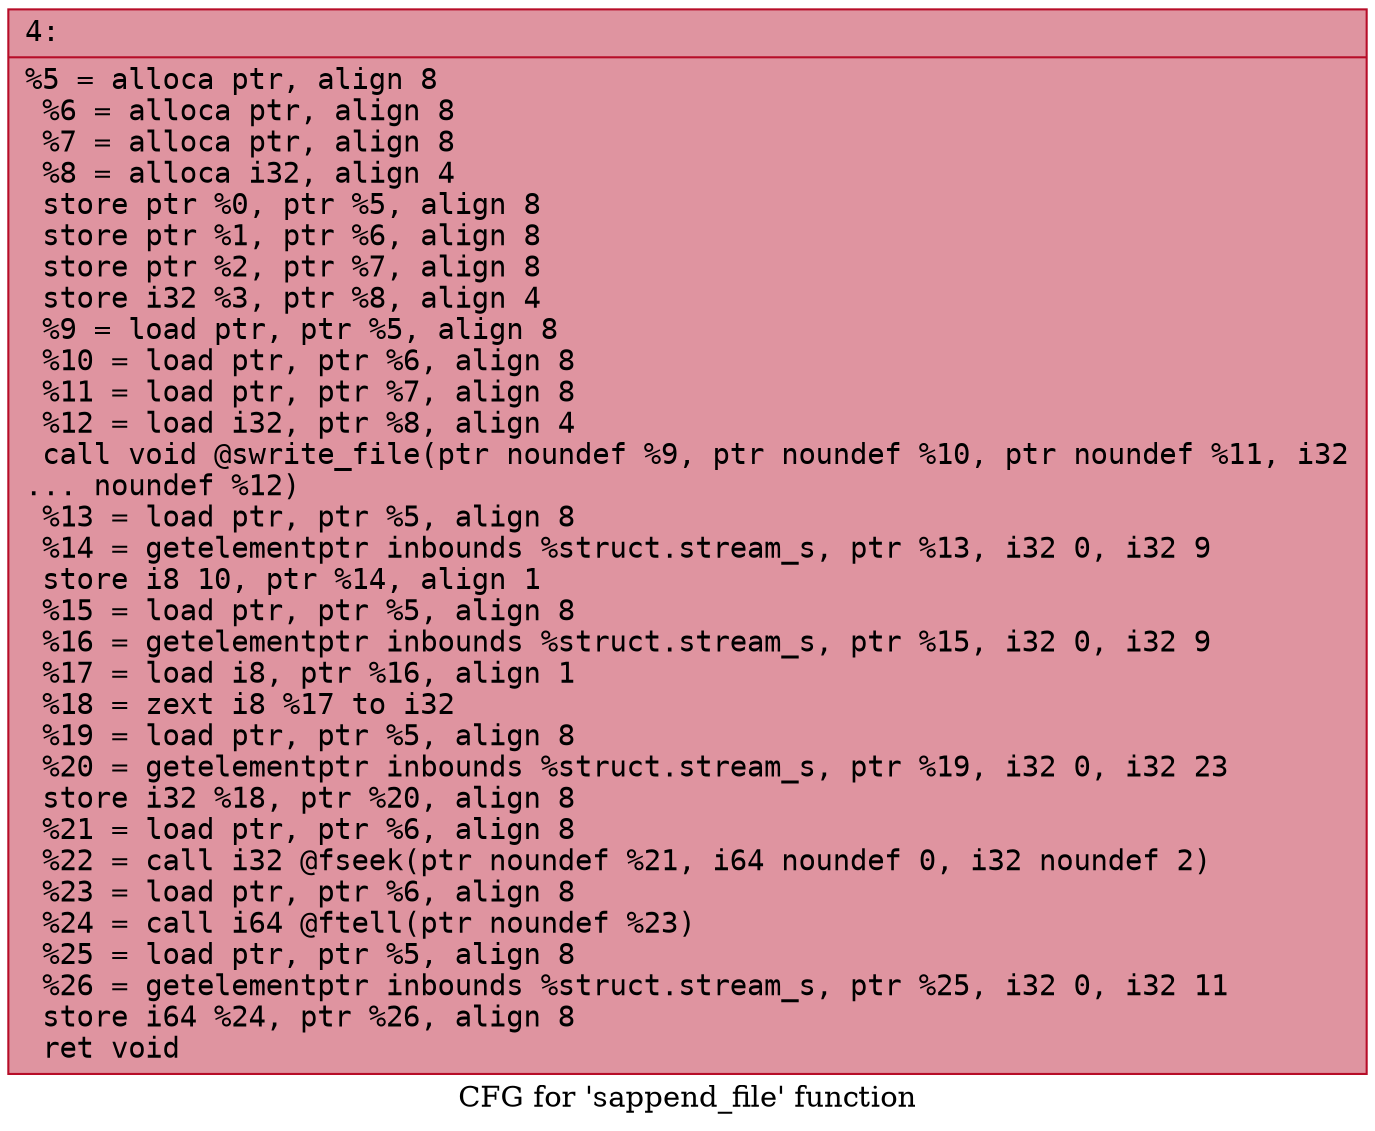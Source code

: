 digraph "CFG for 'sappend_file' function" {
	label="CFG for 'sappend_file' function";

	Node0x6000009a7750 [shape=record,color="#b70d28ff", style=filled, fillcolor="#b70d2870" fontname="Courier",label="{4:\l|  %5 = alloca ptr, align 8\l  %6 = alloca ptr, align 8\l  %7 = alloca ptr, align 8\l  %8 = alloca i32, align 4\l  store ptr %0, ptr %5, align 8\l  store ptr %1, ptr %6, align 8\l  store ptr %2, ptr %7, align 8\l  store i32 %3, ptr %8, align 4\l  %9 = load ptr, ptr %5, align 8\l  %10 = load ptr, ptr %6, align 8\l  %11 = load ptr, ptr %7, align 8\l  %12 = load i32, ptr %8, align 4\l  call void @swrite_file(ptr noundef %9, ptr noundef %10, ptr noundef %11, i32\l... noundef %12)\l  %13 = load ptr, ptr %5, align 8\l  %14 = getelementptr inbounds %struct.stream_s, ptr %13, i32 0, i32 9\l  store i8 10, ptr %14, align 1\l  %15 = load ptr, ptr %5, align 8\l  %16 = getelementptr inbounds %struct.stream_s, ptr %15, i32 0, i32 9\l  %17 = load i8, ptr %16, align 1\l  %18 = zext i8 %17 to i32\l  %19 = load ptr, ptr %5, align 8\l  %20 = getelementptr inbounds %struct.stream_s, ptr %19, i32 0, i32 23\l  store i32 %18, ptr %20, align 8\l  %21 = load ptr, ptr %6, align 8\l  %22 = call i32 @fseek(ptr noundef %21, i64 noundef 0, i32 noundef 2)\l  %23 = load ptr, ptr %6, align 8\l  %24 = call i64 @ftell(ptr noundef %23)\l  %25 = load ptr, ptr %5, align 8\l  %26 = getelementptr inbounds %struct.stream_s, ptr %25, i32 0, i32 11\l  store i64 %24, ptr %26, align 8\l  ret void\l}"];
}
